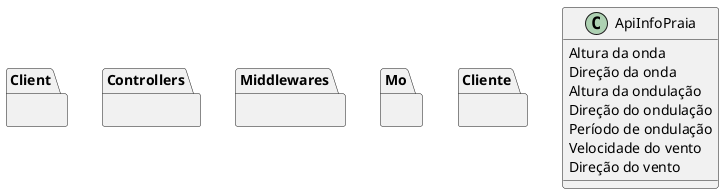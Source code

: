 @startuml class

package Client {}
package Controllers {}
package Middlewares {}
package Mo {}
package Cliente {}
package Cliente {}
package Cliente {}
package Cliente {}
package Cliente {}

class ApiInfoPraia {
  Altura da onda
  Direção da onda
  Altura da ondulação
  Direção do ondulação
  Período de ondulação
  Velocidade do vento
  Direção do vento 
}
@enduml